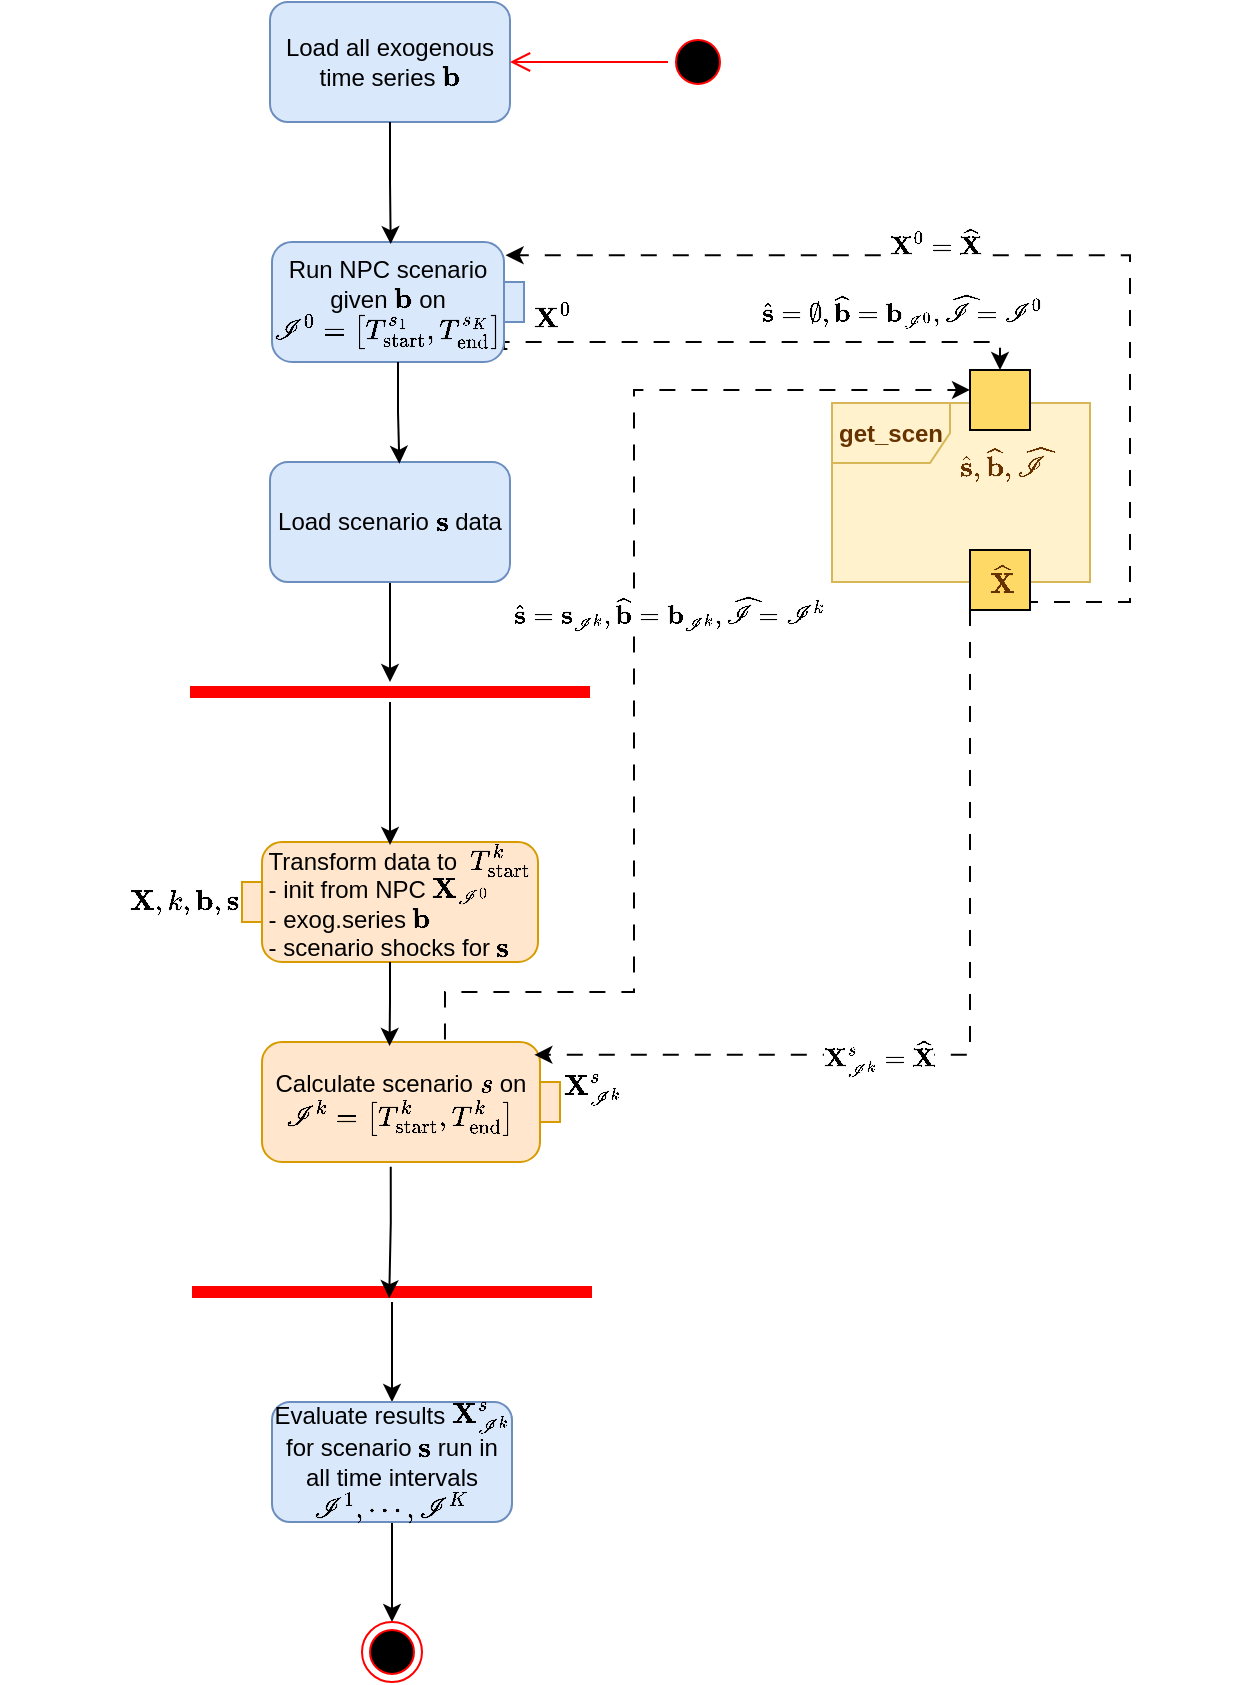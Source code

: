 <mxfile version="22.0.2" type="github">
  <diagram name="Page-1" id="87WC3KkdrnnZ19cBRQoI">
    <mxGraphModel dx="1852" dy="577" grid="1" gridSize="10" guides="1" tooltips="1" connect="1" arrows="1" fold="1" page="1" pageScale="1" pageWidth="850" pageHeight="1100" background="#ffffff" math="1" shadow="0">
      <root>
        <mxCell id="0" />
        <mxCell id="1" parent="0" />
        <mxCell id="owsfv4eC_n2FTrsO5rsx-1" value="Load all exogenous time series `\bb{b}`" style="rounded=1;whiteSpace=wrap;html=1;fillColor=#dae8fc;strokeColor=#6c8ebf;" parent="1" vertex="1">
          <mxGeometry x="-600" y="40" width="120" height="60" as="geometry" />
        </mxCell>
        <mxCell id="owsfv4eC_n2FTrsO5rsx-49" style="edgeStyle=orthogonalEdgeStyle;rounded=0;orthogonalLoop=1;jettySize=auto;html=1;entryX=0.5;entryY=0;entryDx=0;entryDy=0;dashed=1;dashPattern=8 8;exitX=0.934;exitY=0.891;exitDx=0;exitDy=0;exitPerimeter=0;" parent="1" source="owsfv4eC_n2FTrsO5rsx-53" target="owsfv4eC_n2FTrsO5rsx-40" edge="1">
          <mxGeometry relative="1" as="geometry">
            <mxPoint x="-480.0" y="190" as="sourcePoint" />
            <Array as="points">
              <mxPoint x="-483" y="213" />
              <mxPoint x="-483" y="210" />
              <mxPoint x="-235" y="210" />
            </Array>
          </mxGeometry>
        </mxCell>
        <mxCell id="owsfv4eC_n2FTrsO5rsx-52" value="`\hat{\bb{s}} = O/,\hat{\bb{b}}=\bb{b}_{\cc{I}^0},\hat{\cc{I}} = \cc{I}^0`" style="edgeLabel;html=1;align=center;verticalAlign=middle;resizable=0;points=[];" parent="owsfv4eC_n2FTrsO5rsx-49" vertex="1" connectable="0">
          <mxGeometry x="0.204" y="1" relative="1" as="geometry">
            <mxPoint x="43" y="-15" as="offset" />
          </mxGeometry>
        </mxCell>
        <mxCell id="owsfv4eC_n2FTrsO5rsx-25" value="" style="edgeStyle=orthogonalEdgeStyle;rounded=0;orthogonalLoop=1;jettySize=auto;html=1;" parent="1" source="owsfv4eC_n2FTrsO5rsx-4" target="owsfv4eC_n2FTrsO5rsx-5" edge="1">
          <mxGeometry relative="1" as="geometry" />
        </mxCell>
        <mxCell id="owsfv4eC_n2FTrsO5rsx-4" value="Load scenario `\bb{s}` data" style="rounded=1;whiteSpace=wrap;html=1;fillColor=#dae8fc;strokeColor=#6c8ebf;" parent="1" vertex="1">
          <mxGeometry x="-600" y="270" width="120" height="60" as="geometry" />
        </mxCell>
        <mxCell id="owsfv4eC_n2FTrsO5rsx-5" value="" style="shape=line;html=1;strokeWidth=6;strokeColor=#ff0000;" parent="1" vertex="1">
          <mxGeometry x="-640" y="380" width="200" height="10" as="geometry" />
        </mxCell>
        <mxCell id="owsfv4eC_n2FTrsO5rsx-7" value="" style="ellipse;html=1;shape=startState;fillColor=#000000;strokeColor=#ff0000;" parent="1" vertex="1">
          <mxGeometry x="-401" y="55" width="30" height="30" as="geometry" />
        </mxCell>
        <mxCell id="owsfv4eC_n2FTrsO5rsx-8" value="" style="edgeStyle=orthogonalEdgeStyle;html=1;verticalAlign=bottom;endArrow=open;endSize=8;strokeColor=#ff0000;rounded=0;entryX=1;entryY=0.5;entryDx=0;entryDy=0;" parent="1" source="owsfv4eC_n2FTrsO5rsx-7" target="owsfv4eC_n2FTrsO5rsx-1" edge="1">
          <mxGeometry relative="1" as="geometry">
            <mxPoint x="-386" y="250" as="targetPoint" />
          </mxGeometry>
        </mxCell>
        <mxCell id="owsfv4eC_n2FTrsO5rsx-22" style="edgeStyle=orthogonalEdgeStyle;rounded=0;orthogonalLoop=1;jettySize=auto;html=1;" parent="1" source="owsfv4eC_n2FTrsO5rsx-17" target="owsfv4eC_n2FTrsO5rsx-19" edge="1">
          <mxGeometry relative="1" as="geometry" />
        </mxCell>
        <mxCell id="owsfv4eC_n2FTrsO5rsx-17" value="" style="shape=line;html=1;strokeWidth=6;strokeColor=#ff0000;rotation=-180;" parent="1" vertex="1">
          <mxGeometry x="-639" y="680" width="200" height="10" as="geometry" />
        </mxCell>
        <mxCell id="owsfv4eC_n2FTrsO5rsx-28" value="" style="edgeStyle=orthogonalEdgeStyle;rounded=0;orthogonalLoop=1;jettySize=auto;html=1;" parent="1" source="owsfv4eC_n2FTrsO5rsx-19" target="owsfv4eC_n2FTrsO5rsx-27" edge="1">
          <mxGeometry relative="1" as="geometry" />
        </mxCell>
        <mxCell id="owsfv4eC_n2FTrsO5rsx-19" value="Evaluate results `\bb{X}_{\cc{I}^k}^s` for scenario `\bb{s}` run in all time intervals `\cc{I}^1, \cdots,\cc{I}^K`" style="rounded=1;whiteSpace=wrap;html=1;fillColor=#dae8fc;strokeColor=#6c8ebf;" parent="1" vertex="1">
          <mxGeometry x="-599" y="740" width="120" height="60" as="geometry" />
        </mxCell>
        <mxCell id="owsfv4eC_n2FTrsO5rsx-27" value="" style="ellipse;html=1;shape=endState;fillColor=#000000;strokeColor=#ff0000;" parent="1" vertex="1">
          <mxGeometry x="-554" y="850" width="30" height="30" as="geometry" />
        </mxCell>
        <mxCell id="owsfv4eC_n2FTrsO5rsx-29" value="get_scen" style="shape=umlFrame;whiteSpace=wrap;html=1;pointerEvents=0;width=59;height=30;fillColor=#fff2cc;strokeColor=#d6b656;swimlaneFillColor=#FFF2CC;fontColor=#663300;fontStyle=1" parent="1" vertex="1">
          <mxGeometry x="-319" y="240.5" width="129" height="89.5" as="geometry" />
        </mxCell>
        <mxCell id="owsfv4eC_n2FTrsO5rsx-38" value="&lt;div style=&quot;border-color: var(--border-color);&quot;&gt;Transform data to&amp;nbsp; `T_{&quot;start&quot;}^k`&lt;/div&gt;&lt;span style=&quot;&quot;&gt;&lt;div style=&quot;text-align: left;&quot;&gt;&lt;span style=&quot;background-color: initial;&quot;&gt;- init from NPC `\bb{X}_{\cc{I}^0}`&lt;/span&gt;&lt;/div&gt;&lt;div style=&quot;text-align: left;&quot;&gt;&lt;span style=&quot;background-color: initial;&quot;&gt;- exog.series `\bb{b}`&lt;/span&gt;&lt;/div&gt;&lt;/span&gt;&lt;div style=&quot;border-color: var(--border-color); text-align: left;&quot;&gt;&lt;span style=&quot;border-color: var(--border-color); background-color: initial;&quot;&gt;- scenario shocks for `\bb{s}`&lt;/span&gt;&lt;/div&gt;" style="shape=mxgraph.uml25.action;html=1;align=center;verticalAlign=middle;absoluteArcSize=1;arcSize=10;dashed=0;spacingLeft=10;flipH=1;whiteSpace=wrap;fillColor=#ffe6cc;strokeColor=#d79b00;" parent="1" vertex="1">
          <mxGeometry x="-614" y="460" width="148" height="60" as="geometry" />
        </mxCell>
        <mxCell id="owsfv4eC_n2FTrsO5rsx-39" value="`\bb{X},k,\bb{b},\bb{s}`" style="text;verticalAlign=middle;align=right;html=1;" parent="owsfv4eC_n2FTrsO5rsx-38" vertex="1">
          <mxGeometry x="-80.729" width="80.729" height="60" as="geometry" />
        </mxCell>
        <mxCell id="owsfv4eC_n2FTrsO5rsx-40" value="`\hat{\bb{s}}, \hat{\bb{b}},\hat{\cc{I}}`" style="fontStyle=0;labelPosition=center;verticalLabelPosition=bottom;align=center;verticalAlign=top;spacingLeft=2;html=1;whiteSpace=wrap;fillColor=#FFD966;fontColor=#663300;" parent="1" vertex="1">
          <mxGeometry x="-250" y="224" width="30" height="30" as="geometry" />
        </mxCell>
        <mxCell id="owsfv4eC_n2FTrsO5rsx-42" style="edgeStyle=orthogonalEdgeStyle;rounded=0;orthogonalLoop=1;jettySize=auto;html=1;entryX=0.5;entryY=0.024;entryDx=0;entryDy=0;entryPerimeter=0;" parent="1" source="owsfv4eC_n2FTrsO5rsx-5" target="owsfv4eC_n2FTrsO5rsx-38" edge="1">
          <mxGeometry relative="1" as="geometry" />
        </mxCell>
        <mxCell id="owsfv4eC_n2FTrsO5rsx-51" style="edgeStyle=orthogonalEdgeStyle;rounded=0;orthogonalLoop=1;jettySize=auto;html=1;entryX=0;entryY=0.333;entryDx=0;entryDy=0;exitX=0.614;exitY=-0.02;exitDx=0;exitDy=0;exitPerimeter=0;dashed=1;dashPattern=8 8;entryPerimeter=0;" parent="1" source="owsfv4eC_n2FTrsO5rsx-43" target="owsfv4eC_n2FTrsO5rsx-40" edge="1">
          <mxGeometry relative="1" as="geometry">
            <mxPoint x="-512.961" y="550" as="sourcePoint" />
            <mxPoint x="-187.9" y="221.94" as="targetPoint" />
            <Array as="points">
              <mxPoint x="-513" y="535" />
              <mxPoint x="-418" y="535" />
              <mxPoint x="-418" y="234" />
            </Array>
          </mxGeometry>
        </mxCell>
        <mxCell id="owsfv4eC_n2FTrsO5rsx-57" value="`\hat{\bb{s}} = \bb{s}_{\cc{I}^k},&lt;br&gt;\hat{\bb{b}}=\bb{b}_{\cc{I}^k},&lt;br&gt;\hat{\cc{I}}=\cc{I}^k`" style="edgeLabel;html=1;align=center;verticalAlign=middle;resizable=0;points=[];" parent="owsfv4eC_n2FTrsO5rsx-51" vertex="1" connectable="0">
          <mxGeometry x="0.339" y="1" relative="1" as="geometry">
            <mxPoint x="18" y="84" as="offset" />
          </mxGeometry>
        </mxCell>
        <mxCell id="owsfv4eC_n2FTrsO5rsx-43" value="Calculate scenario `s` on `\cc{I}^k = [T_{&quot;start&quot;}^k,T_{&quot;end&quot;}^k]`" style="shape=mxgraph.uml25.action;html=1;align=center;verticalAlign=middle;absoluteArcSize=1;arcSize=10;dashed=0;spacingRight=10;whiteSpace=wrap;fillColor=#ffe6cc;strokeColor=#d79b00;" parent="1" vertex="1">
          <mxGeometry x="-604" y="560" width="149" height="60" as="geometry" />
        </mxCell>
        <mxCell id="owsfv4eC_n2FTrsO5rsx-44" value="`\bb{X}_{\cc{I}^k}^{s}`" style="text;verticalAlign=middle;align=left;html=1;" parent="owsfv4eC_n2FTrsO5rsx-43" vertex="1">
          <mxGeometry x="149.0" width="81.273" height="45" as="geometry" />
        </mxCell>
        <mxCell id="owsfv4eC_n2FTrsO5rsx-45" style="edgeStyle=orthogonalEdgeStyle;rounded=0;orthogonalLoop=1;jettySize=auto;html=1;entryX=0.428;entryY=0.033;entryDx=0;entryDy=0;entryPerimeter=0;" parent="1" source="owsfv4eC_n2FTrsO5rsx-38" target="owsfv4eC_n2FTrsO5rsx-43" edge="1">
          <mxGeometry relative="1" as="geometry" />
        </mxCell>
        <mxCell id="owsfv4eC_n2FTrsO5rsx-46" style="edgeStyle=orthogonalEdgeStyle;rounded=0;orthogonalLoop=1;jettySize=auto;html=1;exitX=0.432;exitY=1.04;exitDx=0;exitDy=0;exitPerimeter=0;entryX=0.507;entryY=0.191;entryDx=0;entryDy=0;entryPerimeter=0;" parent="1" source="owsfv4eC_n2FTrsO5rsx-43" target="owsfv4eC_n2FTrsO5rsx-17" edge="1">
          <mxGeometry relative="1" as="geometry">
            <mxPoint x="-537" y="620" as="sourcePoint" />
            <mxPoint x="-540" y="680" as="targetPoint" />
          </mxGeometry>
        </mxCell>
        <mxCell id="owsfv4eC_n2FTrsO5rsx-53" value="Run NPC scenario given `\bb{b}` on `\cc{I}^0 = [T_{&quot;start&quot;}^{s_1}, T_{&quot;end&quot;}^{s_K}]`" style="shape=mxgraph.uml25.action;html=1;align=center;verticalAlign=middle;absoluteArcSize=1;arcSize=10;dashed=0;spacingRight=10;whiteSpace=wrap;fillColor=#dae8fc;strokeColor=#6c8ebf;" parent="1" vertex="1">
          <mxGeometry x="-599" y="160" width="126" height="60" as="geometry" />
        </mxCell>
        <mxCell id="owsfv4eC_n2FTrsO5rsx-55" style="edgeStyle=orthogonalEdgeStyle;rounded=0;orthogonalLoop=1;jettySize=auto;html=1;entryX=0.539;entryY=0.015;entryDx=0;entryDy=0;entryPerimeter=0;" parent="1" source="owsfv4eC_n2FTrsO5rsx-53" target="owsfv4eC_n2FTrsO5rsx-4" edge="1">
          <mxGeometry relative="1" as="geometry" />
        </mxCell>
        <mxCell id="owsfv4eC_n2FTrsO5rsx-56" style="edgeStyle=orthogonalEdgeStyle;rounded=0;orthogonalLoop=1;jettySize=auto;html=1;entryX=0.471;entryY=0.017;entryDx=0;entryDy=0;entryPerimeter=0;" parent="1" source="owsfv4eC_n2FTrsO5rsx-1" target="owsfv4eC_n2FTrsO5rsx-53" edge="1">
          <mxGeometry relative="1" as="geometry" />
        </mxCell>
        <mxCell id="owsfv4eC_n2FTrsO5rsx-54" value="`\bb{X}^0`" style="text;verticalAlign=middle;align=left;html=1;" parent="1" vertex="1">
          <mxGeometry x="-469.73" y="175" width="68.727" height="45" as="geometry" />
        </mxCell>
        <mxCell id="owsfv4eC_n2FTrsO5rsx-58" value="`\hat{\bb{X}}`" style="fontStyle=0;labelPosition=center;verticalLabelPosition=middle;align=center;verticalAlign=middle;spacingLeft=2;html=1;whiteSpace=wrap;fillColor=#FFD966;fontColor=#663300;" parent="1" vertex="1">
          <mxGeometry x="-250" y="314" width="30" height="30" as="geometry" />
        </mxCell>
        <mxCell id="owsfv4eC_n2FTrsO5rsx-60" style="edgeStyle=orthogonalEdgeStyle;rounded=0;orthogonalLoop=1;jettySize=auto;html=1;entryX=0.927;entryY=0.11;entryDx=0;entryDy=0;entryPerimeter=0;endArrow=classic;endFill=1;startArrow=none;startFill=0;dashed=1;dashPattern=8 8;exitX=1;exitY=1;exitDx=0;exitDy=0;" parent="1" source="owsfv4eC_n2FTrsO5rsx-58" target="owsfv4eC_n2FTrsO5rsx-53" edge="1">
          <mxGeometry relative="1" as="geometry">
            <mxPoint x="-173" y="340" as="sourcePoint" />
            <Array as="points">
              <mxPoint x="-170" y="340" />
              <mxPoint x="-170" y="167" />
            </Array>
          </mxGeometry>
        </mxCell>
        <mxCell id="owsfv4eC_n2FTrsO5rsx-61" value="`\bb{X}^0 = \hat{\bb{X}}`" style="edgeLabel;html=1;align=center;verticalAlign=middle;resizable=0;points=[];" parent="owsfv4eC_n2FTrsO5rsx-60" vertex="1" connectable="0">
          <mxGeometry x="0.146" y="1" relative="1" as="geometry">
            <mxPoint x="-16" y="-8" as="offset" />
          </mxGeometry>
        </mxCell>
        <mxCell id="owsfv4eC_n2FTrsO5rsx-62" style="edgeStyle=orthogonalEdgeStyle;rounded=0;orthogonalLoop=1;jettySize=auto;html=1;entryX=0.914;entryY=0.107;entryDx=0;entryDy=0;entryPerimeter=0;dashed=1;dashPattern=8 8;exitX=0;exitY=1;exitDx=0;exitDy=0;" parent="1" source="owsfv4eC_n2FTrsO5rsx-58" target="owsfv4eC_n2FTrsO5rsx-43" edge="1">
          <mxGeometry relative="1" as="geometry">
            <Array as="points">
              <mxPoint x="-250" y="566" />
            </Array>
          </mxGeometry>
        </mxCell>
        <mxCell id="owsfv4eC_n2FTrsO5rsx-63" value="`\bb{X}_{\cc{I}^k}^s = \hat{\bb{X}}`" style="edgeLabel;html=1;align=center;verticalAlign=middle;resizable=0;points=[];" parent="owsfv4eC_n2FTrsO5rsx-62" vertex="1" connectable="0">
          <mxGeometry x="0.223" relative="1" as="geometry">
            <mxPoint as="offset" />
          </mxGeometry>
        </mxCell>
      </root>
    </mxGraphModel>
  </diagram>
</mxfile>
